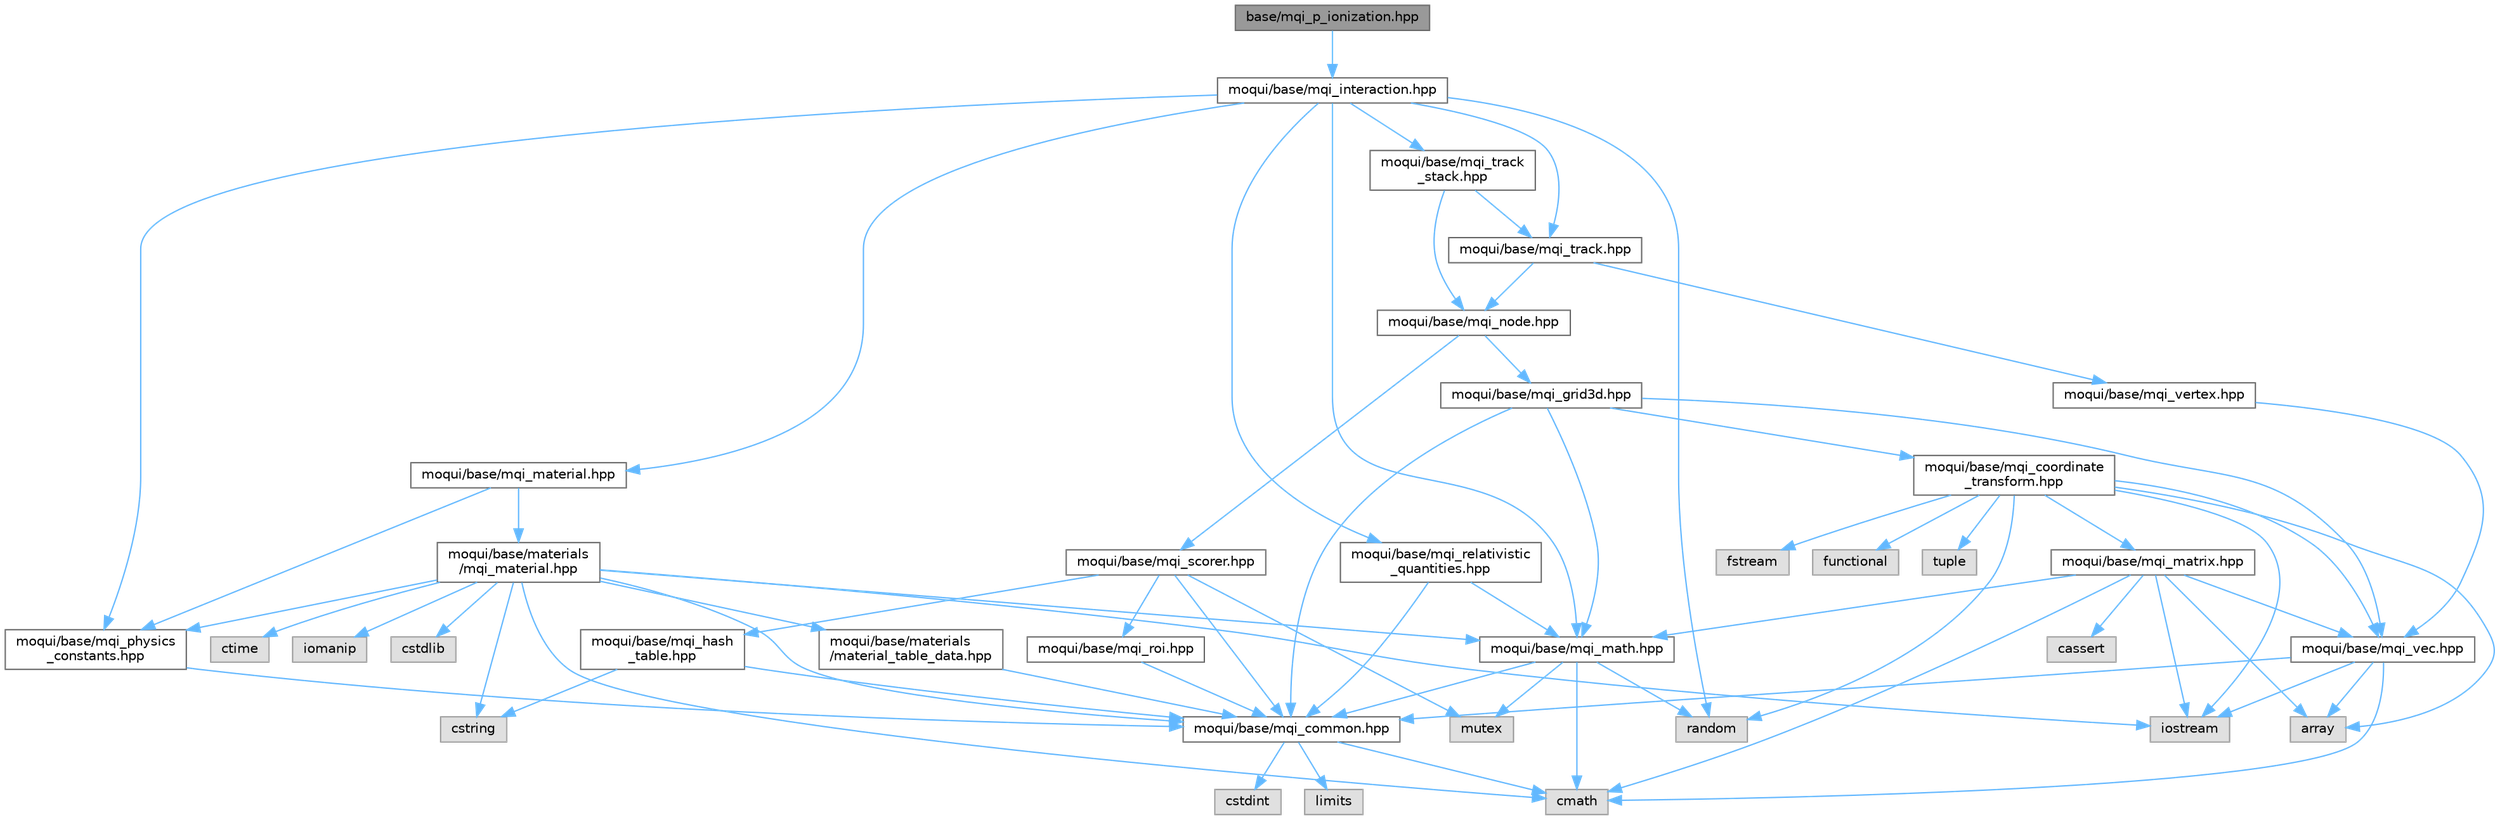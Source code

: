 digraph "base/mqi_p_ionization.hpp"
{
 // LATEX_PDF_SIZE
  bgcolor="transparent";
  edge [fontname=Helvetica,fontsize=10,labelfontname=Helvetica,labelfontsize=10];
  node [fontname=Helvetica,fontsize=10,shape=box,height=0.2,width=0.4];
  Node1 [id="Node000001",label="base/mqi_p_ionization.hpp",height=0.2,width=0.4,color="gray40", fillcolor="grey60", style="filled", fontcolor="black",tooltip="Defines the proton ionization interaction model using tabulated data."];
  Node1 -> Node2 [id="edge1_Node000001_Node000002",color="steelblue1",style="solid",tooltip=" "];
  Node2 [id="Node000002",label="moqui/base/mqi_interaction.hpp",height=0.2,width=0.4,color="grey40", fillcolor="white", style="filled",URL="$mqi__interaction_8hpp.html",tooltip="Defines the abstract base class for all physics interaction models."];
  Node2 -> Node3 [id="edge2_Node000002_Node000003",color="steelblue1",style="solid",tooltip=" "];
  Node3 [id="Node000003",label="random",height=0.2,width=0.4,color="grey60", fillcolor="#E0E0E0", style="filled",tooltip=" "];
  Node2 -> Node4 [id="edge3_Node000002_Node000004",color="steelblue1",style="solid",tooltip=" "];
  Node4 [id="Node000004",label="moqui/base/mqi_material.hpp",height=0.2,width=0.4,color="grey40", fillcolor="white", style="filled",URL="$mqi__material_8hpp.html",tooltip="Includes the necessary headers for material definitions."];
  Node4 -> Node5 [id="edge4_Node000004_Node000005",color="steelblue1",style="solid",tooltip=" "];
  Node5 [id="Node000005",label="moqui/base/materials\l/mqi_material.hpp",height=0.2,width=0.4,color="grey40", fillcolor="white", style="filled",URL="$materials_2mqi__material_8hpp.html",tooltip="This file defines the base class for materials and specific material implementations."];
  Node5 -> Node6 [id="edge5_Node000005_Node000006",color="steelblue1",style="solid",tooltip=" "];
  Node6 [id="Node000006",label="moqui/base/mqi_common.hpp",height=0.2,width=0.4,color="grey40", fillcolor="white", style="filled",URL="$mqi__common_8hpp.html",tooltip="A header file containing common definitions, macros, and type aliases for the project."];
  Node6 -> Node7 [id="edge6_Node000006_Node000007",color="steelblue1",style="solid",tooltip=" "];
  Node7 [id="Node000007",label="cmath",height=0.2,width=0.4,color="grey60", fillcolor="#E0E0E0", style="filled",tooltip=" "];
  Node6 -> Node8 [id="edge7_Node000006_Node000008",color="steelblue1",style="solid",tooltip=" "];
  Node8 [id="Node000008",label="cstdint",height=0.2,width=0.4,color="grey60", fillcolor="#E0E0E0", style="filled",tooltip=" "];
  Node6 -> Node9 [id="edge8_Node000006_Node000009",color="steelblue1",style="solid",tooltip=" "];
  Node9 [id="Node000009",label="limits",height=0.2,width=0.4,color="grey60", fillcolor="#E0E0E0", style="filled",tooltip=" "];
  Node5 -> Node10 [id="edge9_Node000005_Node000010",color="steelblue1",style="solid",tooltip=" "];
  Node10 [id="Node000010",label="moqui/base/mqi_math.hpp",height=0.2,width=0.4,color="grey40", fillcolor="white", style="filled",URL="$mqi__math_8hpp.html",tooltip="Defines mathematical constants and functions for both CPU and CUDA execution."];
  Node10 -> Node6 [id="edge10_Node000010_Node000006",color="steelblue1",style="solid",tooltip=" "];
  Node10 -> Node7 [id="edge11_Node000010_Node000007",color="steelblue1",style="solid",tooltip=" "];
  Node10 -> Node11 [id="edge12_Node000010_Node000011",color="steelblue1",style="solid",tooltip=" "];
  Node11 [id="Node000011",label="mutex",height=0.2,width=0.4,color="grey60", fillcolor="#E0E0E0", style="filled",tooltip=" "];
  Node10 -> Node3 [id="edge13_Node000010_Node000003",color="steelblue1",style="solid",tooltip=" "];
  Node5 -> Node12 [id="edge14_Node000005_Node000012",color="steelblue1",style="solid",tooltip=" "];
  Node12 [id="Node000012",label="moqui/base/mqi_physics\l_constants.hpp",height=0.2,width=0.4,color="grey40", fillcolor="white", style="filled",URL="$mqi__physics__constants_8hpp.html",tooltip="Defines a struct containing fundamental physical constants and unit conversions."];
  Node12 -> Node6 [id="edge15_Node000012_Node000006",color="steelblue1",style="solid",tooltip=" "];
  Node5 -> Node13 [id="edge16_Node000005_Node000013",color="steelblue1",style="solid",tooltip=" "];
  Node13 [id="Node000013",label="moqui/base/materials\l/material_table_data.hpp",height=0.2,width=0.4,color="grey40", fillcolor="white", style="filled",URL="$material__table__data_8hpp.html",tooltip="This file contains pre-calculated tables for stopping power ratios."];
  Node13 -> Node6 [id="edge17_Node000013_Node000006",color="steelblue1",style="solid",tooltip=" "];
  Node5 -> Node7 [id="edge18_Node000005_Node000007",color="steelblue1",style="solid",tooltip=" "];
  Node5 -> Node14 [id="edge19_Node000005_Node000014",color="steelblue1",style="solid",tooltip=" "];
  Node14 [id="Node000014",label="cstdlib",height=0.2,width=0.4,color="grey60", fillcolor="#E0E0E0", style="filled",tooltip=" "];
  Node5 -> Node15 [id="edge20_Node000005_Node000015",color="steelblue1",style="solid",tooltip=" "];
  Node15 [id="Node000015",label="cstring",height=0.2,width=0.4,color="grey60", fillcolor="#E0E0E0", style="filled",tooltip=" "];
  Node5 -> Node16 [id="edge21_Node000005_Node000016",color="steelblue1",style="solid",tooltip=" "];
  Node16 [id="Node000016",label="ctime",height=0.2,width=0.4,color="grey60", fillcolor="#E0E0E0", style="filled",tooltip=" "];
  Node5 -> Node17 [id="edge22_Node000005_Node000017",color="steelblue1",style="solid",tooltip=" "];
  Node17 [id="Node000017",label="iomanip",height=0.2,width=0.4,color="grey60", fillcolor="#E0E0E0", style="filled",tooltip=" "];
  Node5 -> Node18 [id="edge23_Node000005_Node000018",color="steelblue1",style="solid",tooltip=" "];
  Node18 [id="Node000018",label="iostream",height=0.2,width=0.4,color="grey60", fillcolor="#E0E0E0", style="filled",tooltip=" "];
  Node4 -> Node12 [id="edge24_Node000004_Node000012",color="steelblue1",style="solid",tooltip=" "];
  Node2 -> Node10 [id="edge25_Node000002_Node000010",color="steelblue1",style="solid",tooltip=" "];
  Node2 -> Node12 [id="edge26_Node000002_Node000012",color="steelblue1",style="solid",tooltip=" "];
  Node2 -> Node19 [id="edge27_Node000002_Node000019",color="steelblue1",style="solid",tooltip=" "];
  Node19 [id="Node000019",label="moqui/base/mqi_relativistic\l_quantities.hpp",height=0.2,width=0.4,color="grey40", fillcolor="white", style="filled",URL="$mqi__relativistic__quantities_8hpp.html",tooltip="Defines a helper class for calculating and storing common relativistic kinematic quantities."];
  Node19 -> Node6 [id="edge28_Node000019_Node000006",color="steelblue1",style="solid",tooltip=" "];
  Node19 -> Node10 [id="edge29_Node000019_Node000010",color="steelblue1",style="solid",tooltip=" "];
  Node2 -> Node20 [id="edge30_Node000002_Node000020",color="steelblue1",style="solid",tooltip=" "];
  Node20 [id="Node000020",label="moqui/base/mqi_track.hpp",height=0.2,width=0.4,color="grey40", fillcolor="white", style="filled",URL="$mqi__track_8hpp.html",tooltip=" "];
  Node20 -> Node21 [id="edge31_Node000020_Node000021",color="steelblue1",style="solid",tooltip=" "];
  Node21 [id="Node000021",label="moqui/base/mqi_node.hpp",height=0.2,width=0.4,color="grey40", fillcolor="white", style="filled",URL="$mqi__node_8hpp.html",tooltip="Defines the node structure for the geometry hierarchy (scene graph)."];
  Node21 -> Node22 [id="edge32_Node000021_Node000022",color="steelblue1",style="solid",tooltip=" "];
  Node22 [id="Node000022",label="moqui/base/mqi_grid3d.hpp",height=0.2,width=0.4,color="grey40", fillcolor="white", style="filled",URL="$mqi__grid3d_8hpp.html",tooltip="Defines a generic 3D rectilinear grid for Monte Carlo transport simulations."];
  Node22 -> Node6 [id="edge33_Node000022_Node000006",color="steelblue1",style="solid",tooltip=" "];
  Node22 -> Node23 [id="edge34_Node000022_Node000023",color="steelblue1",style="solid",tooltip=" "];
  Node23 [id="Node000023",label="moqui/base/mqi_coordinate\l_transform.hpp",height=0.2,width=0.4,color="grey40", fillcolor="white", style="filled",URL="$mqi__coordinate__transform_8hpp.html",tooltip="Defines a class for mapping points and vectors between different coordinate systems."];
  Node23 -> Node24 [id="edge35_Node000023_Node000024",color="steelblue1",style="solid",tooltip=" "];
  Node24 [id="Node000024",label="array",height=0.2,width=0.4,color="grey60", fillcolor="#E0E0E0", style="filled",tooltip=" "];
  Node23 -> Node25 [id="edge36_Node000023_Node000025",color="steelblue1",style="solid",tooltip=" "];
  Node25 [id="Node000025",label="fstream",height=0.2,width=0.4,color="grey60", fillcolor="#E0E0E0", style="filled",tooltip=" "];
  Node23 -> Node26 [id="edge37_Node000023_Node000026",color="steelblue1",style="solid",tooltip=" "];
  Node26 [id="Node000026",label="functional",height=0.2,width=0.4,color="grey60", fillcolor="#E0E0E0", style="filled",tooltip=" "];
  Node23 -> Node18 [id="edge38_Node000023_Node000018",color="steelblue1",style="solid",tooltip=" "];
  Node23 -> Node3 [id="edge39_Node000023_Node000003",color="steelblue1",style="solid",tooltip=" "];
  Node23 -> Node27 [id="edge40_Node000023_Node000027",color="steelblue1",style="solid",tooltip=" "];
  Node27 [id="Node000027",label="tuple",height=0.2,width=0.4,color="grey60", fillcolor="#E0E0E0", style="filled",tooltip=" "];
  Node23 -> Node28 [id="edge41_Node000023_Node000028",color="steelblue1",style="solid",tooltip=" "];
  Node28 [id="Node000028",label="moqui/base/mqi_matrix.hpp",height=0.2,width=0.4,color="grey40", fillcolor="white", style="filled",URL="$mqi__matrix_8hpp.html",tooltip="Defines 3x3 and 4x4 matrix classes for 3D transformations."];
  Node28 -> Node24 [id="edge42_Node000028_Node000024",color="steelblue1",style="solid",tooltip=" "];
  Node28 -> Node29 [id="edge43_Node000028_Node000029",color="steelblue1",style="solid",tooltip=" "];
  Node29 [id="Node000029",label="cassert",height=0.2,width=0.4,color="grey60", fillcolor="#E0E0E0", style="filled",tooltip=" "];
  Node28 -> Node7 [id="edge44_Node000028_Node000007",color="steelblue1",style="solid",tooltip=" "];
  Node28 -> Node18 [id="edge45_Node000028_Node000018",color="steelblue1",style="solid",tooltip=" "];
  Node28 -> Node10 [id="edge46_Node000028_Node000010",color="steelblue1",style="solid",tooltip=" "];
  Node28 -> Node30 [id="edge47_Node000028_Node000030",color="steelblue1",style="solid",tooltip=" "];
  Node30 [id="Node000030",label="moqui/base/mqi_vec.hpp",height=0.2,width=0.4,color="grey40", fillcolor="white", style="filled",URL="$mqi__vec_8hpp.html",tooltip=" "];
  Node30 -> Node24 [id="edge48_Node000030_Node000024",color="steelblue1",style="solid",tooltip=" "];
  Node30 -> Node7 [id="edge49_Node000030_Node000007",color="steelblue1",style="solid",tooltip=" "];
  Node30 -> Node18 [id="edge50_Node000030_Node000018",color="steelblue1",style="solid",tooltip=" "];
  Node30 -> Node6 [id="edge51_Node000030_Node000006",color="steelblue1",style="solid",tooltip=" "];
  Node23 -> Node30 [id="edge52_Node000023_Node000030",color="steelblue1",style="solid",tooltip=" "];
  Node22 -> Node10 [id="edge53_Node000022_Node000010",color="steelblue1",style="solid",tooltip=" "];
  Node22 -> Node30 [id="edge54_Node000022_Node000030",color="steelblue1",style="solid",tooltip=" "];
  Node21 -> Node31 [id="edge55_Node000021_Node000031",color="steelblue1",style="solid",tooltip=" "];
  Node31 [id="Node000031",label="moqui/base/mqi_scorer.hpp",height=0.2,width=0.4,color="grey40", fillcolor="white", style="filled",URL="$mqi__scorer_8hpp.html",tooltip=" "];
  Node31 -> Node11 [id="edge56_Node000031_Node000011",color="steelblue1",style="solid",tooltip=" "];
  Node31 -> Node6 [id="edge57_Node000031_Node000006",color="steelblue1",style="solid",tooltip=" "];
  Node31 -> Node32 [id="edge58_Node000031_Node000032",color="steelblue1",style="solid",tooltip=" "];
  Node32 [id="Node000032",label="moqui/base/mqi_hash\l_table.hpp",height=0.2,width=0.4,color="grey40", fillcolor="white", style="filled",URL="$mqi__hash__table_8hpp.html",tooltip="Defines the basic data structures and utility functions for a simple hash table."];
  Node32 -> Node15 [id="edge59_Node000032_Node000015",color="steelblue1",style="solid",tooltip=" "];
  Node32 -> Node6 [id="edge60_Node000032_Node000006",color="steelblue1",style="solid",tooltip=" "];
  Node31 -> Node33 [id="edge61_Node000031_Node000033",color="steelblue1",style="solid",tooltip=" "];
  Node33 [id="Node000033",label="moqui/base/mqi_roi.hpp",height=0.2,width=0.4,color="grey40", fillcolor="white", style="filled",URL="$mqi__roi_8hpp.html",tooltip=" "];
  Node33 -> Node6 [id="edge62_Node000033_Node000006",color="steelblue1",style="solid",tooltip=" "];
  Node20 -> Node34 [id="edge63_Node000020_Node000034",color="steelblue1",style="solid",tooltip=" "];
  Node34 [id="Node000034",label="moqui/base/mqi_vertex.hpp",height=0.2,width=0.4,color="grey40", fillcolor="white", style="filled",URL="$mqi__vertex_8hpp.html",tooltip=" "];
  Node34 -> Node30 [id="edge64_Node000034_Node000030",color="steelblue1",style="solid",tooltip=" "];
  Node2 -> Node35 [id="edge65_Node000002_Node000035",color="steelblue1",style="solid",tooltip=" "];
  Node35 [id="Node000035",label="moqui/base/mqi_track\l_stack.hpp",height=0.2,width=0.4,color="grey40", fillcolor="white", style="filled",URL="$mqi__track__stack_8hpp.html",tooltip="Defines a fixed-size stack for managing secondary particle tracks."];
  Node35 -> Node21 [id="edge66_Node000035_Node000021",color="steelblue1",style="solid",tooltip=" "];
  Node35 -> Node20 [id="edge67_Node000035_Node000020",color="steelblue1",style="solid",tooltip=" "];
}
